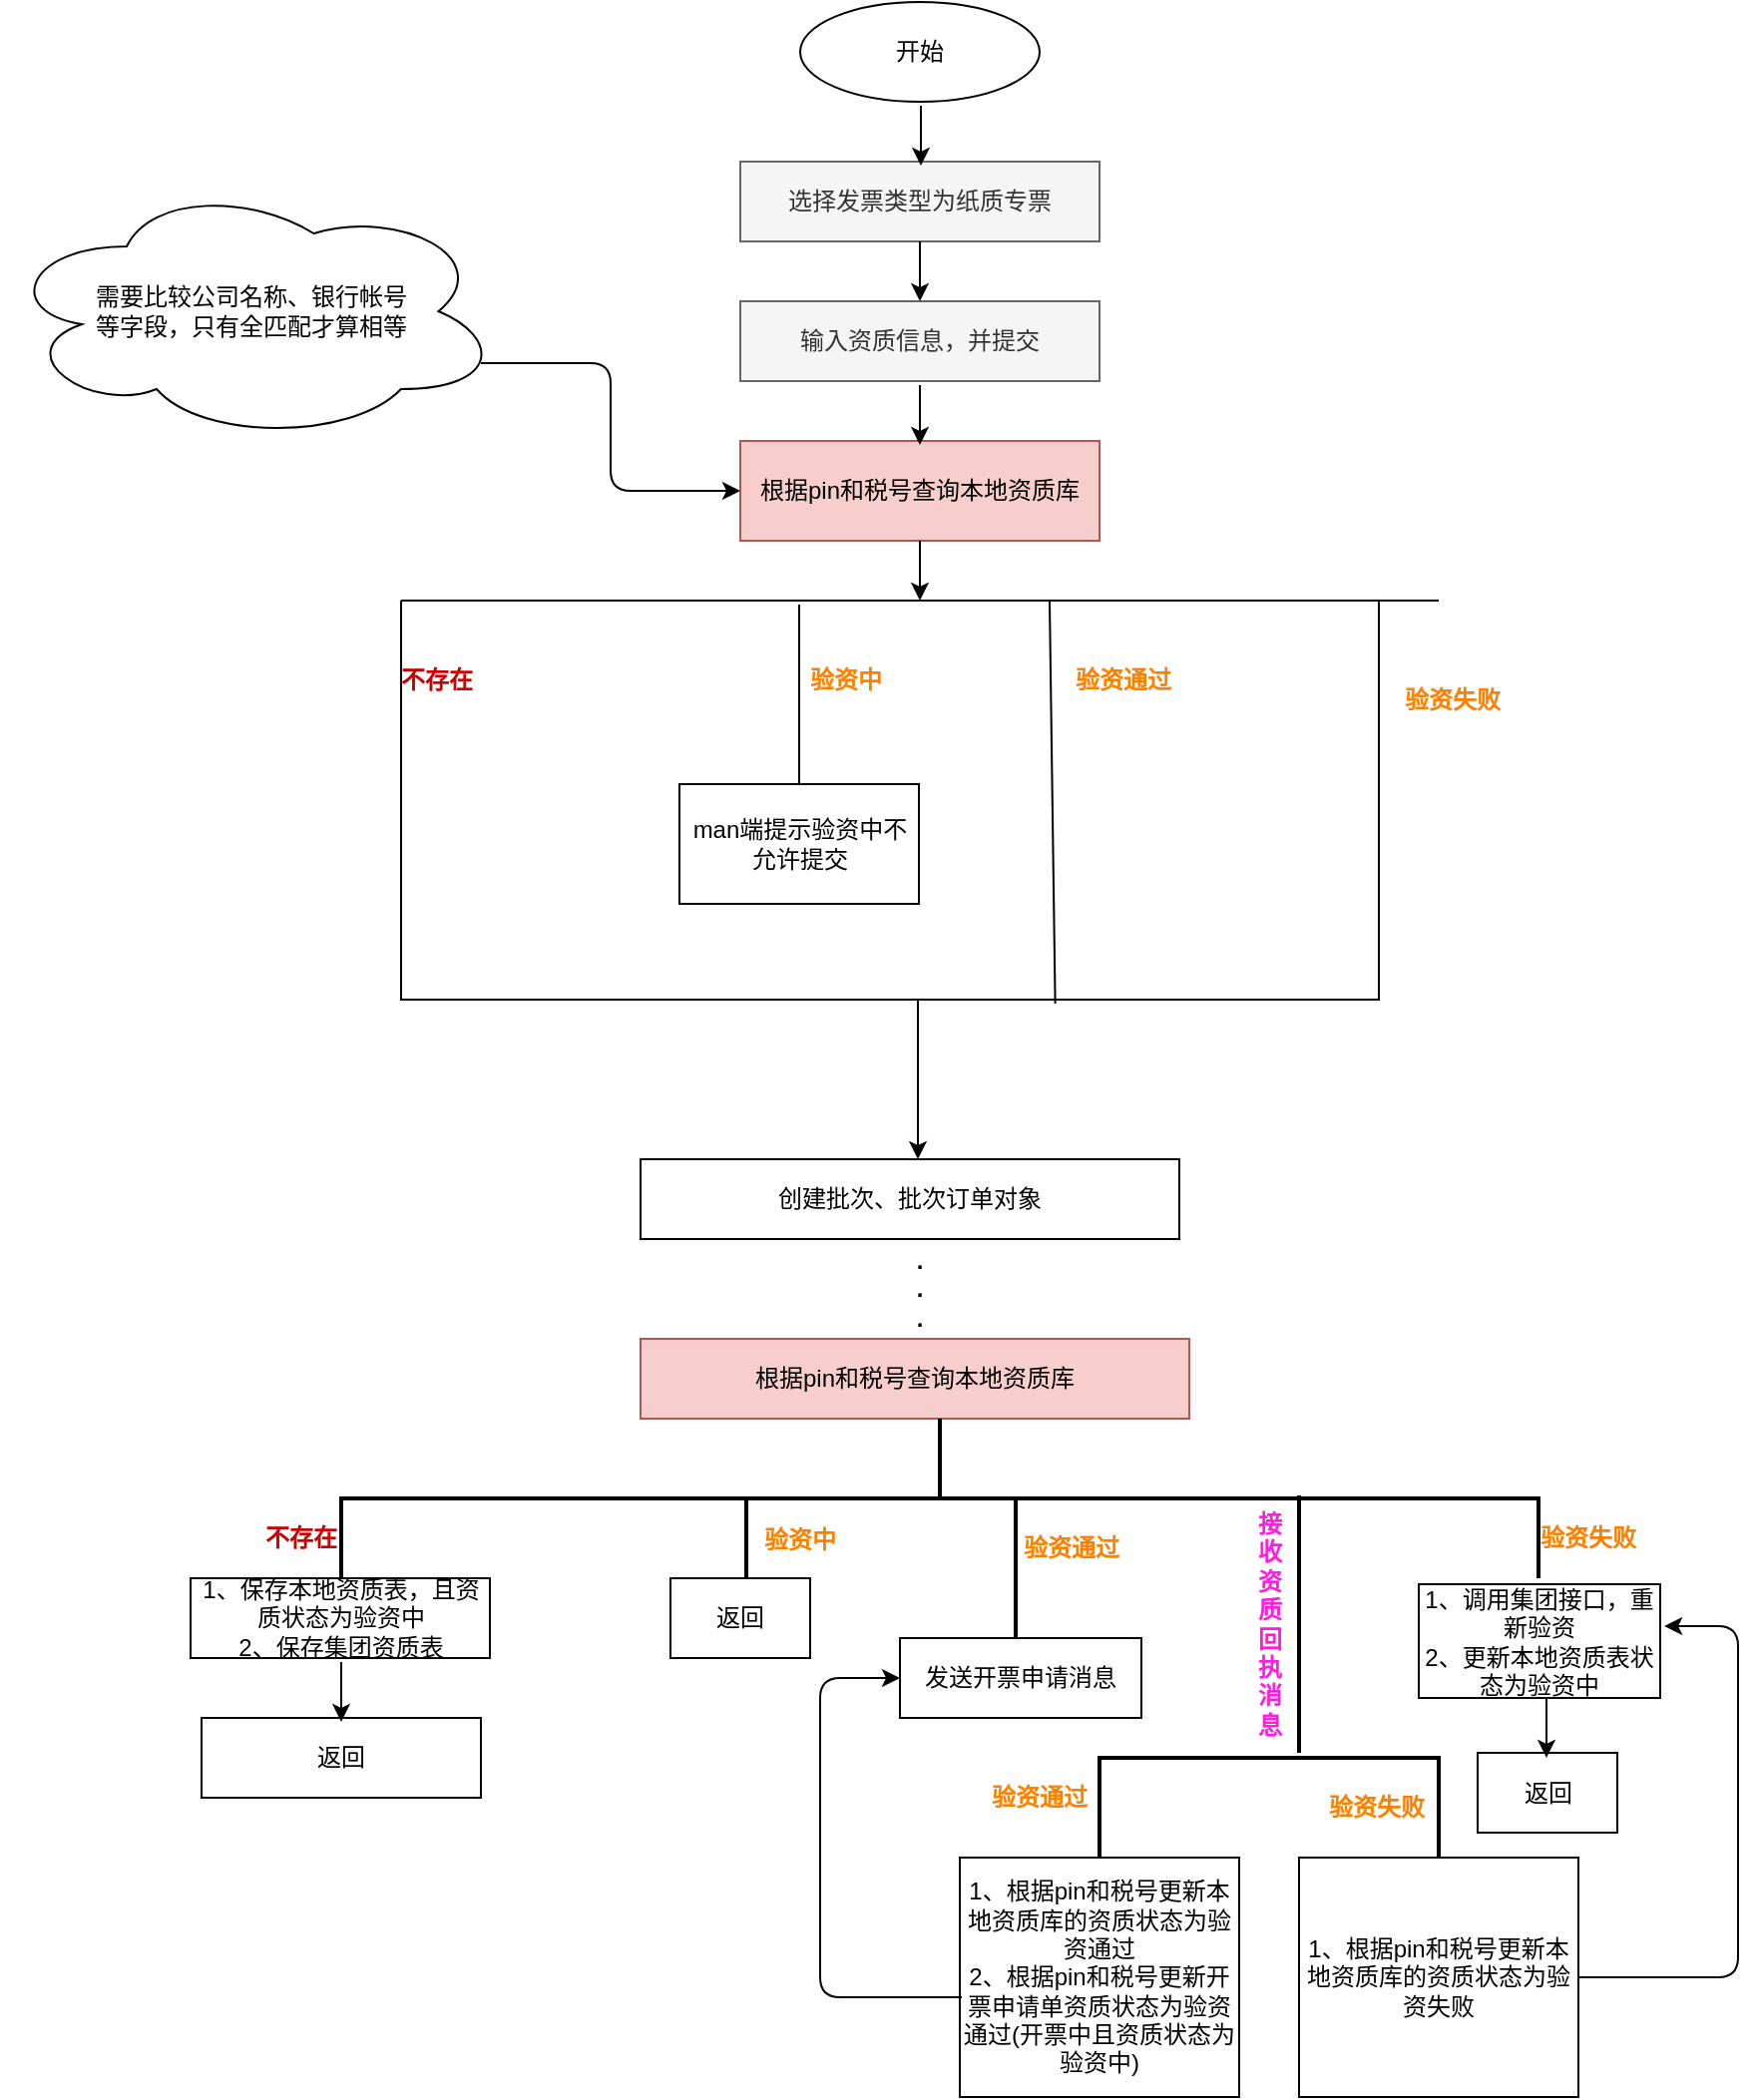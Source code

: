 <mxfile version="10.9.7" type="github"><diagram id="mTF7m7z_RgD0iu-3zw-L" name="Page-1"><mxGraphModel dx="1974" dy="762" grid="1" gridSize="10" guides="1" tooltips="1" connect="1" arrows="1" fold="1" page="1" pageScale="1" pageWidth="827" pageHeight="1169" math="0" shadow="0"><root><mxCell id="0"/><mxCell id="1" parent="0"/><mxCell id="8ZvdwJZyMLlwkZHbSe25-1" value="开始" style="ellipse;whiteSpace=wrap;html=1;" parent="1" vertex="1"><mxGeometry x="340" y="140" width="120" height="50" as="geometry"/></mxCell><mxCell id="8ZvdwJZyMLlwkZHbSe25-2" value="选择发票类型为纸质专票" style="rounded=0;whiteSpace=wrap;html=1;fillColor=#f5f5f5;strokeColor=#666666;fontColor=#333333;" parent="1" vertex="1"><mxGeometry x="310" y="220" width="180" height="40" as="geometry"/></mxCell><mxCell id="8ZvdwJZyMLlwkZHbSe25-3" value="输入资质信息，并提交" style="rounded=0;whiteSpace=wrap;html=1;fillColor=#f5f5f5;strokeColor=#666666;fontColor=#333333;" parent="1" vertex="1"><mxGeometry x="310" y="290" width="180" height="40" as="geometry"/></mxCell><mxCell id="8ZvdwJZyMLlwkZHbSe25-4" value="根据pin和税号查询本地资质库" style="rounded=0;whiteSpace=wrap;html=1;fillColor=#f8cecc;strokeColor=#b85450;" parent="1" vertex="1"><mxGeometry x="310" y="360" width="180" height="50" as="geometry"/></mxCell><mxCell id="8ZvdwJZyMLlwkZHbSe25-8" value="" style="endArrow=classic;html=1;" parent="1" edge="1"><mxGeometry width="50" height="50" relative="1" as="geometry"><mxPoint x="400.5" y="192" as="sourcePoint"/><mxPoint x="400.5" y="222" as="targetPoint"/></mxGeometry></mxCell><mxCell id="8ZvdwJZyMLlwkZHbSe25-9" value="" style="endArrow=classic;html=1;" parent="1" edge="1"><mxGeometry width="50" height="50" relative="1" as="geometry"><mxPoint x="400" y="260" as="sourcePoint"/><mxPoint x="400" y="290" as="targetPoint"/></mxGeometry></mxCell><mxCell id="8ZvdwJZyMLlwkZHbSe25-10" value="" style="endArrow=classic;html=1;" parent="1" edge="1"><mxGeometry width="50" height="50" relative="1" as="geometry"><mxPoint x="400" y="332" as="sourcePoint"/><mxPoint x="400" y="362" as="targetPoint"/></mxGeometry></mxCell><mxCell id="8ZvdwJZyMLlwkZHbSe25-11" value="" style="endArrow=classic;html=1;" parent="1" edge="1"><mxGeometry width="50" height="50" relative="1" as="geometry"><mxPoint x="400" y="410" as="sourcePoint"/><mxPoint x="400" y="440" as="targetPoint"/></mxGeometry></mxCell><mxCell id="ELSMbCEYHDfVXvmKYjs0-1" value="" style="endArrow=none;html=1;" edge="1" parent="1"><mxGeometry width="50" height="50" relative="1" as="geometry"><mxPoint x="140" y="440" as="sourcePoint"/><mxPoint x="660" y="440" as="targetPoint"/></mxGeometry></mxCell><mxCell id="ELSMbCEYHDfVXvmKYjs0-2" value="" style="endArrow=none;html=1;" edge="1" parent="1"><mxGeometry width="50" height="50" relative="1" as="geometry"><mxPoint x="140" y="530" as="sourcePoint"/><mxPoint x="140" y="440" as="targetPoint"/></mxGeometry></mxCell><mxCell id="ELSMbCEYHDfVXvmKYjs0-4" value="需要比较公司名称、银行帐号&lt;br&gt;等字段，只有全匹配才算相等" style="ellipse;shape=cloud;whiteSpace=wrap;html=1;" vertex="1" parent="1"><mxGeometry x="-60" y="230" width="250" height="130" as="geometry"/></mxCell><mxCell id="ELSMbCEYHDfVXvmKYjs0-5" value="" style="edgeStyle=elbowEdgeStyle;elbow=vertical;endArrow=classic;html=1;exitX=0.96;exitY=0.7;exitDx=0;exitDy=0;exitPerimeter=0;" edge="1" parent="1" source="ELSMbCEYHDfVXvmKYjs0-4" target="8ZvdwJZyMLlwkZHbSe25-4"><mxGeometry width="50" height="50" relative="1" as="geometry"><mxPoint x="152.5" y="410" as="sourcePoint"/><mxPoint x="202.5" y="360" as="targetPoint"/></mxGeometry></mxCell><mxCell id="ELSMbCEYHDfVXvmKYjs0-6" value="&lt;b&gt;&lt;font color=&quot;#CC0000&quot;&gt;不存在&lt;/font&gt;&lt;/b&gt;" style="text;html=1;strokeColor=none;fillColor=none;align=center;verticalAlign=middle;whiteSpace=wrap;rounded=0;" vertex="1" parent="1"><mxGeometry x="137.5" y="470" width="40" height="20" as="geometry"/></mxCell><mxCell id="ELSMbCEYHDfVXvmKYjs0-7" value="" style="endArrow=none;html=1;" edge="1" parent="1"><mxGeometry width="50" height="50" relative="1" as="geometry"><mxPoint x="339.5" y="532" as="sourcePoint"/><mxPoint x="339.5" y="442" as="targetPoint"/></mxGeometry></mxCell><mxCell id="ELSMbCEYHDfVXvmKYjs0-8" value="&lt;b&gt;&lt;font color=&quot;#FF8000&quot;&gt;验资中&lt;/font&gt;&lt;/b&gt;" style="text;html=1;strokeColor=none;fillColor=none;align=center;verticalAlign=middle;whiteSpace=wrap;rounded=0;" vertex="1" parent="1"><mxGeometry x="342.5" y="470" width="40" height="20" as="geometry"/></mxCell><mxCell id="ELSMbCEYHDfVXvmKYjs0-9" value="" style="endArrow=none;html=1;exitX=0.669;exitY=1.018;exitDx=0;exitDy=0;exitPerimeter=0;" edge="1" parent="1" source="ELSMbCEYHDfVXvmKYjs0-13"><mxGeometry width="50" height="50" relative="1" as="geometry"><mxPoint x="465" y="530" as="sourcePoint"/><mxPoint x="465" y="440" as="targetPoint"/></mxGeometry></mxCell><mxCell id="ELSMbCEYHDfVXvmKYjs0-10" value="&lt;b&gt;&lt;font color=&quot;#FF8000&quot;&gt;验资通过&lt;/font&gt;&lt;/b&gt;" style="text;html=1;strokeColor=none;fillColor=none;align=center;verticalAlign=middle;whiteSpace=wrap;rounded=0;" vertex="1" parent="1"><mxGeometry x="473" y="470" width="58" height="20" as="geometry"/></mxCell><mxCell id="ELSMbCEYHDfVXvmKYjs0-11" value="" style="endArrow=none;html=1;" edge="1" parent="1"><mxGeometry width="50" height="50" relative="1" as="geometry"><mxPoint x="630" y="530" as="sourcePoint"/><mxPoint x="630" y="440" as="targetPoint"/></mxGeometry></mxCell><mxCell id="ELSMbCEYHDfVXvmKYjs0-12" value="&lt;b&gt;&lt;font color=&quot;#FF8000&quot;&gt;验资失败&lt;/font&gt;&lt;/b&gt;" style="text;html=1;strokeColor=none;fillColor=none;align=center;verticalAlign=middle;whiteSpace=wrap;rounded=0;" vertex="1" parent="1"><mxGeometry x="637.5" y="480" width="58" height="20" as="geometry"/></mxCell><mxCell id="ELSMbCEYHDfVXvmKYjs0-15" value="" style="edgeStyle=orthogonalEdgeStyle;rounded=0;orthogonalLoop=1;jettySize=auto;html=1;" edge="1" parent="1"><mxGeometry relative="1" as="geometry"><mxPoint x="399" y="640" as="sourcePoint"/><mxPoint x="399" y="720" as="targetPoint"/></mxGeometry></mxCell><mxCell id="ELSMbCEYHDfVXvmKYjs0-13" value="" style="shape=partialRectangle;whiteSpace=wrap;html=1;bottom=1;right=1;left=1;top=0;fillColor=none;routingCenterX=-0.5;" vertex="1" parent="1"><mxGeometry x="140" y="530" width="490" height="110" as="geometry"/></mxCell><mxCell id="ELSMbCEYHDfVXvmKYjs0-16" value="man端提示验资中不允许提交" style="rounded=0;whiteSpace=wrap;html=1;" vertex="1" parent="1"><mxGeometry x="279.5" y="532" width="120" height="60" as="geometry"/></mxCell><mxCell id="ELSMbCEYHDfVXvmKYjs0-17" value="创建批次、批次订单对象" style="rounded=0;whiteSpace=wrap;html=1;" vertex="1" parent="1"><mxGeometry x="260" y="720" width="270" height="40" as="geometry"/></mxCell><mxCell id="ELSMbCEYHDfVXvmKYjs0-18" value="&lt;b&gt;.&lt;br&gt;.&lt;br&gt;.&lt;/b&gt;" style="text;html=1;strokeColor=none;fillColor=none;align=center;verticalAlign=middle;whiteSpace=wrap;rounded=0;" vertex="1" parent="1"><mxGeometry x="380" y="760" width="40" height="50" as="geometry"/></mxCell><mxCell id="ELSMbCEYHDfVXvmKYjs0-19" value="根据pin和税号查询本地资质库" style="rounded=0;whiteSpace=wrap;html=1;fillColor=#f8cecc;strokeColor=#b85450;" vertex="1" parent="1"><mxGeometry x="260" y="810" width="275" height="40" as="geometry"/></mxCell><mxCell id="ELSMbCEYHDfVXvmKYjs0-24" value="" style="strokeWidth=2;html=1;shape=mxgraph.flowchart.annotation_2;align=left;pointerEvents=1;direction=south;" vertex="1" parent="1"><mxGeometry x="110" y="850" width="600" height="80" as="geometry"/></mxCell><mxCell id="ELSMbCEYHDfVXvmKYjs0-25" value="&lt;b&gt;&lt;font color=&quot;#CC0000&quot;&gt;不存在&lt;/font&gt;&lt;/b&gt;" style="text;html=1;strokeColor=none;fillColor=none;align=center;verticalAlign=middle;whiteSpace=wrap;rounded=0;" vertex="1" parent="1"><mxGeometry x="70" y="900" width="40" height="20" as="geometry"/></mxCell><mxCell id="ELSMbCEYHDfVXvmKYjs0-26" value="1、保存本地资质表，且资质状态为验资中&lt;br&gt;2、保存集团资质表" style="rounded=0;whiteSpace=wrap;html=1;" vertex="1" parent="1"><mxGeometry x="34.5" y="930" width="150" height="40" as="geometry"/></mxCell><mxCell id="ELSMbCEYHDfVXvmKYjs0-27" value="返回" style="rounded=0;whiteSpace=wrap;html=1;" vertex="1" parent="1"><mxGeometry x="40" y="1000" width="140" height="40" as="geometry"/></mxCell><mxCell id="ELSMbCEYHDfVXvmKYjs0-30" value="" style="endArrow=classic;html=1;" edge="1" parent="1"><mxGeometry width="50" height="50" relative="1" as="geometry"><mxPoint x="110" y="972" as="sourcePoint"/><mxPoint x="110" y="1002" as="targetPoint"/></mxGeometry></mxCell><mxCell id="ELSMbCEYHDfVXvmKYjs0-31" value="" style="line;strokeWidth=2;html=1;direction=south;" vertex="1" parent="1"><mxGeometry x="308" y="891" width="10" height="39" as="geometry"/></mxCell><mxCell id="ELSMbCEYHDfVXvmKYjs0-32" value="&lt;b&gt;&lt;font color=&quot;#FF8000&quot;&gt;验资中&lt;/font&gt;&lt;/b&gt;" style="text;html=1;strokeColor=none;fillColor=none;align=center;verticalAlign=middle;whiteSpace=wrap;rounded=0;" vertex="1" parent="1"><mxGeometry x="319.5" y="900.5" width="40" height="20" as="geometry"/></mxCell><mxCell id="ELSMbCEYHDfVXvmKYjs0-33" value="返回" style="rounded=0;whiteSpace=wrap;html=1;" vertex="1" parent="1"><mxGeometry x="275" y="930" width="70" height="40" as="geometry"/></mxCell><mxCell id="ELSMbCEYHDfVXvmKYjs0-34" value="" style="line;strokeWidth=2;html=1;direction=south;" vertex="1" parent="1"><mxGeometry x="443" y="890" width="10" height="70" as="geometry"/></mxCell><mxCell id="ELSMbCEYHDfVXvmKYjs0-35" value="&lt;b&gt;&lt;font color=&quot;#FF8000&quot;&gt;验资通过&lt;/font&gt;&lt;/b&gt;" style="text;html=1;strokeColor=none;fillColor=none;align=center;verticalAlign=middle;whiteSpace=wrap;rounded=0;" vertex="1" parent="1"><mxGeometry x="448" y="905" width="56" height="20" as="geometry"/></mxCell><mxCell id="ELSMbCEYHDfVXvmKYjs0-36" value="发送开票申请消息" style="rounded=0;whiteSpace=wrap;html=1;" vertex="1" parent="1"><mxGeometry x="390" y="960" width="121" height="40" as="geometry"/></mxCell><mxCell id="ELSMbCEYHDfVXvmKYjs0-37" value="&lt;b&gt;&lt;font color=&quot;#FF8000&quot;&gt;验资失败&lt;/font&gt;&lt;/b&gt;" style="text;html=1;strokeColor=none;fillColor=none;align=center;verticalAlign=middle;whiteSpace=wrap;rounded=0;" vertex="1" parent="1"><mxGeometry x="705.5" y="899.5" width="58" height="20" as="geometry"/></mxCell><mxCell id="ELSMbCEYHDfVXvmKYjs0-46" value="" style="line;strokeWidth=2;html=1;direction=south;" vertex="1" parent="1"><mxGeometry x="585" y="888.5" width="10" height="129" as="geometry"/></mxCell><mxCell id="ELSMbCEYHDfVXvmKYjs0-48" value="&lt;b&gt;&lt;font color=&quot;#FF1CE1&quot;&gt;接收资质回执消息&lt;/font&gt;&lt;/b&gt;" style="text;html=1;strokeColor=none;fillColor=none;align=center;verticalAlign=middle;whiteSpace=wrap;rounded=0;" vertex="1" parent="1"><mxGeometry x="566" y="906" width="19" height="94" as="geometry"/></mxCell><mxCell id="ELSMbCEYHDfVXvmKYjs0-49" value="1、根据pin和税号更新本地资质库的资质状态为验资通过&lt;br&gt;2、根据pin和税号更新开票申请单资质状态为验资通过(开票中且资质状态为验资中)" style="rounded=0;whiteSpace=wrap;html=1;" vertex="1" parent="1"><mxGeometry x="420" y="1070" width="140" height="120" as="geometry"/></mxCell><mxCell id="ELSMbCEYHDfVXvmKYjs0-50" value="1、调用集团接口，重新验资&lt;br&gt;2、更新本地资质表状态为验资中" style="rounded=0;whiteSpace=wrap;html=1;" vertex="1" parent="1"><mxGeometry x="650" y="933" width="121" height="57" as="geometry"/></mxCell><mxCell id="ELSMbCEYHDfVXvmKYjs0-51" value="返回" style="rounded=0;whiteSpace=wrap;html=1;" vertex="1" parent="1"><mxGeometry x="679.5" y="1017.5" width="70" height="40" as="geometry"/></mxCell><mxCell id="ELSMbCEYHDfVXvmKYjs0-54" value="" style="endArrow=classic;html=1;" edge="1" parent="1"><mxGeometry width="50" height="50" relative="1" as="geometry"><mxPoint x="714" y="990" as="sourcePoint"/><mxPoint x="714" y="1020" as="targetPoint"/></mxGeometry></mxCell><mxCell id="ELSMbCEYHDfVXvmKYjs0-55" value="" style="strokeWidth=2;html=1;shape=mxgraph.flowchart.annotation_1;align=left;pointerEvents=1;direction=south;" vertex="1" parent="1"><mxGeometry x="490" y="1020" width="170" height="50" as="geometry"/></mxCell><mxCell id="ELSMbCEYHDfVXvmKYjs0-56" value="&lt;b&gt;&lt;font color=&quot;#FF8000&quot;&gt;验资通过&lt;/font&gt;&lt;/b&gt;" style="text;html=1;strokeColor=none;fillColor=none;align=center;verticalAlign=middle;whiteSpace=wrap;rounded=0;" vertex="1" parent="1"><mxGeometry x="432" y="1030" width="56" height="20" as="geometry"/></mxCell><mxCell id="ELSMbCEYHDfVXvmKYjs0-57" value="&lt;b&gt;&lt;font color=&quot;#FF8000&quot;&gt;验资失败&lt;/font&gt;&lt;/b&gt;" style="text;html=1;strokeColor=none;fillColor=none;align=center;verticalAlign=middle;whiteSpace=wrap;rounded=0;" vertex="1" parent="1"><mxGeometry x="599.5" y="1035" width="58" height="20" as="geometry"/></mxCell><mxCell id="ELSMbCEYHDfVXvmKYjs0-58" value="1、根据pin和税号更新本地资质库的资质状态为验资失败&lt;br&gt;" style="rounded=0;whiteSpace=wrap;html=1;" vertex="1" parent="1"><mxGeometry x="590" y="1070" width="140" height="120" as="geometry"/></mxCell><mxCell id="ELSMbCEYHDfVXvmKYjs0-59" value="" style="edgeStyle=elbowEdgeStyle;elbow=vertical;endArrow=classic;html=1;exitX=0.007;exitY=0.583;exitDx=0;exitDy=0;exitPerimeter=0;entryX=0;entryY=0.5;entryDx=0;entryDy=0;" edge="1" parent="1" source="ELSMbCEYHDfVXvmKYjs0-49" target="ELSMbCEYHDfVXvmKYjs0-36"><mxGeometry width="50" height="50" relative="1" as="geometry"><mxPoint x="310" y="1130" as="sourcePoint"/><mxPoint x="360" y="1080" as="targetPoint"/><Array as="points"><mxPoint x="350" y="1010"/></Array></mxGeometry></mxCell><mxCell id="ELSMbCEYHDfVXvmKYjs0-60" value="" style="edgeStyle=elbowEdgeStyle;elbow=vertical;endArrow=classic;html=1;exitX=1;exitY=0.5;exitDx=0;exitDy=0;entryX=1.017;entryY=0.368;entryDx=0;entryDy=0;entryPerimeter=0;" edge="1" parent="1" source="ELSMbCEYHDfVXvmKYjs0-58" target="ELSMbCEYHDfVXvmKYjs0-50"><mxGeometry width="50" height="50" relative="1" as="geometry"><mxPoint x="760" y="1160" as="sourcePoint"/><mxPoint x="780" y="950" as="targetPoint"/><Array as="points"><mxPoint x="810" y="1050"/></Array></mxGeometry></mxCell></root></mxGraphModel></diagram></mxfile>